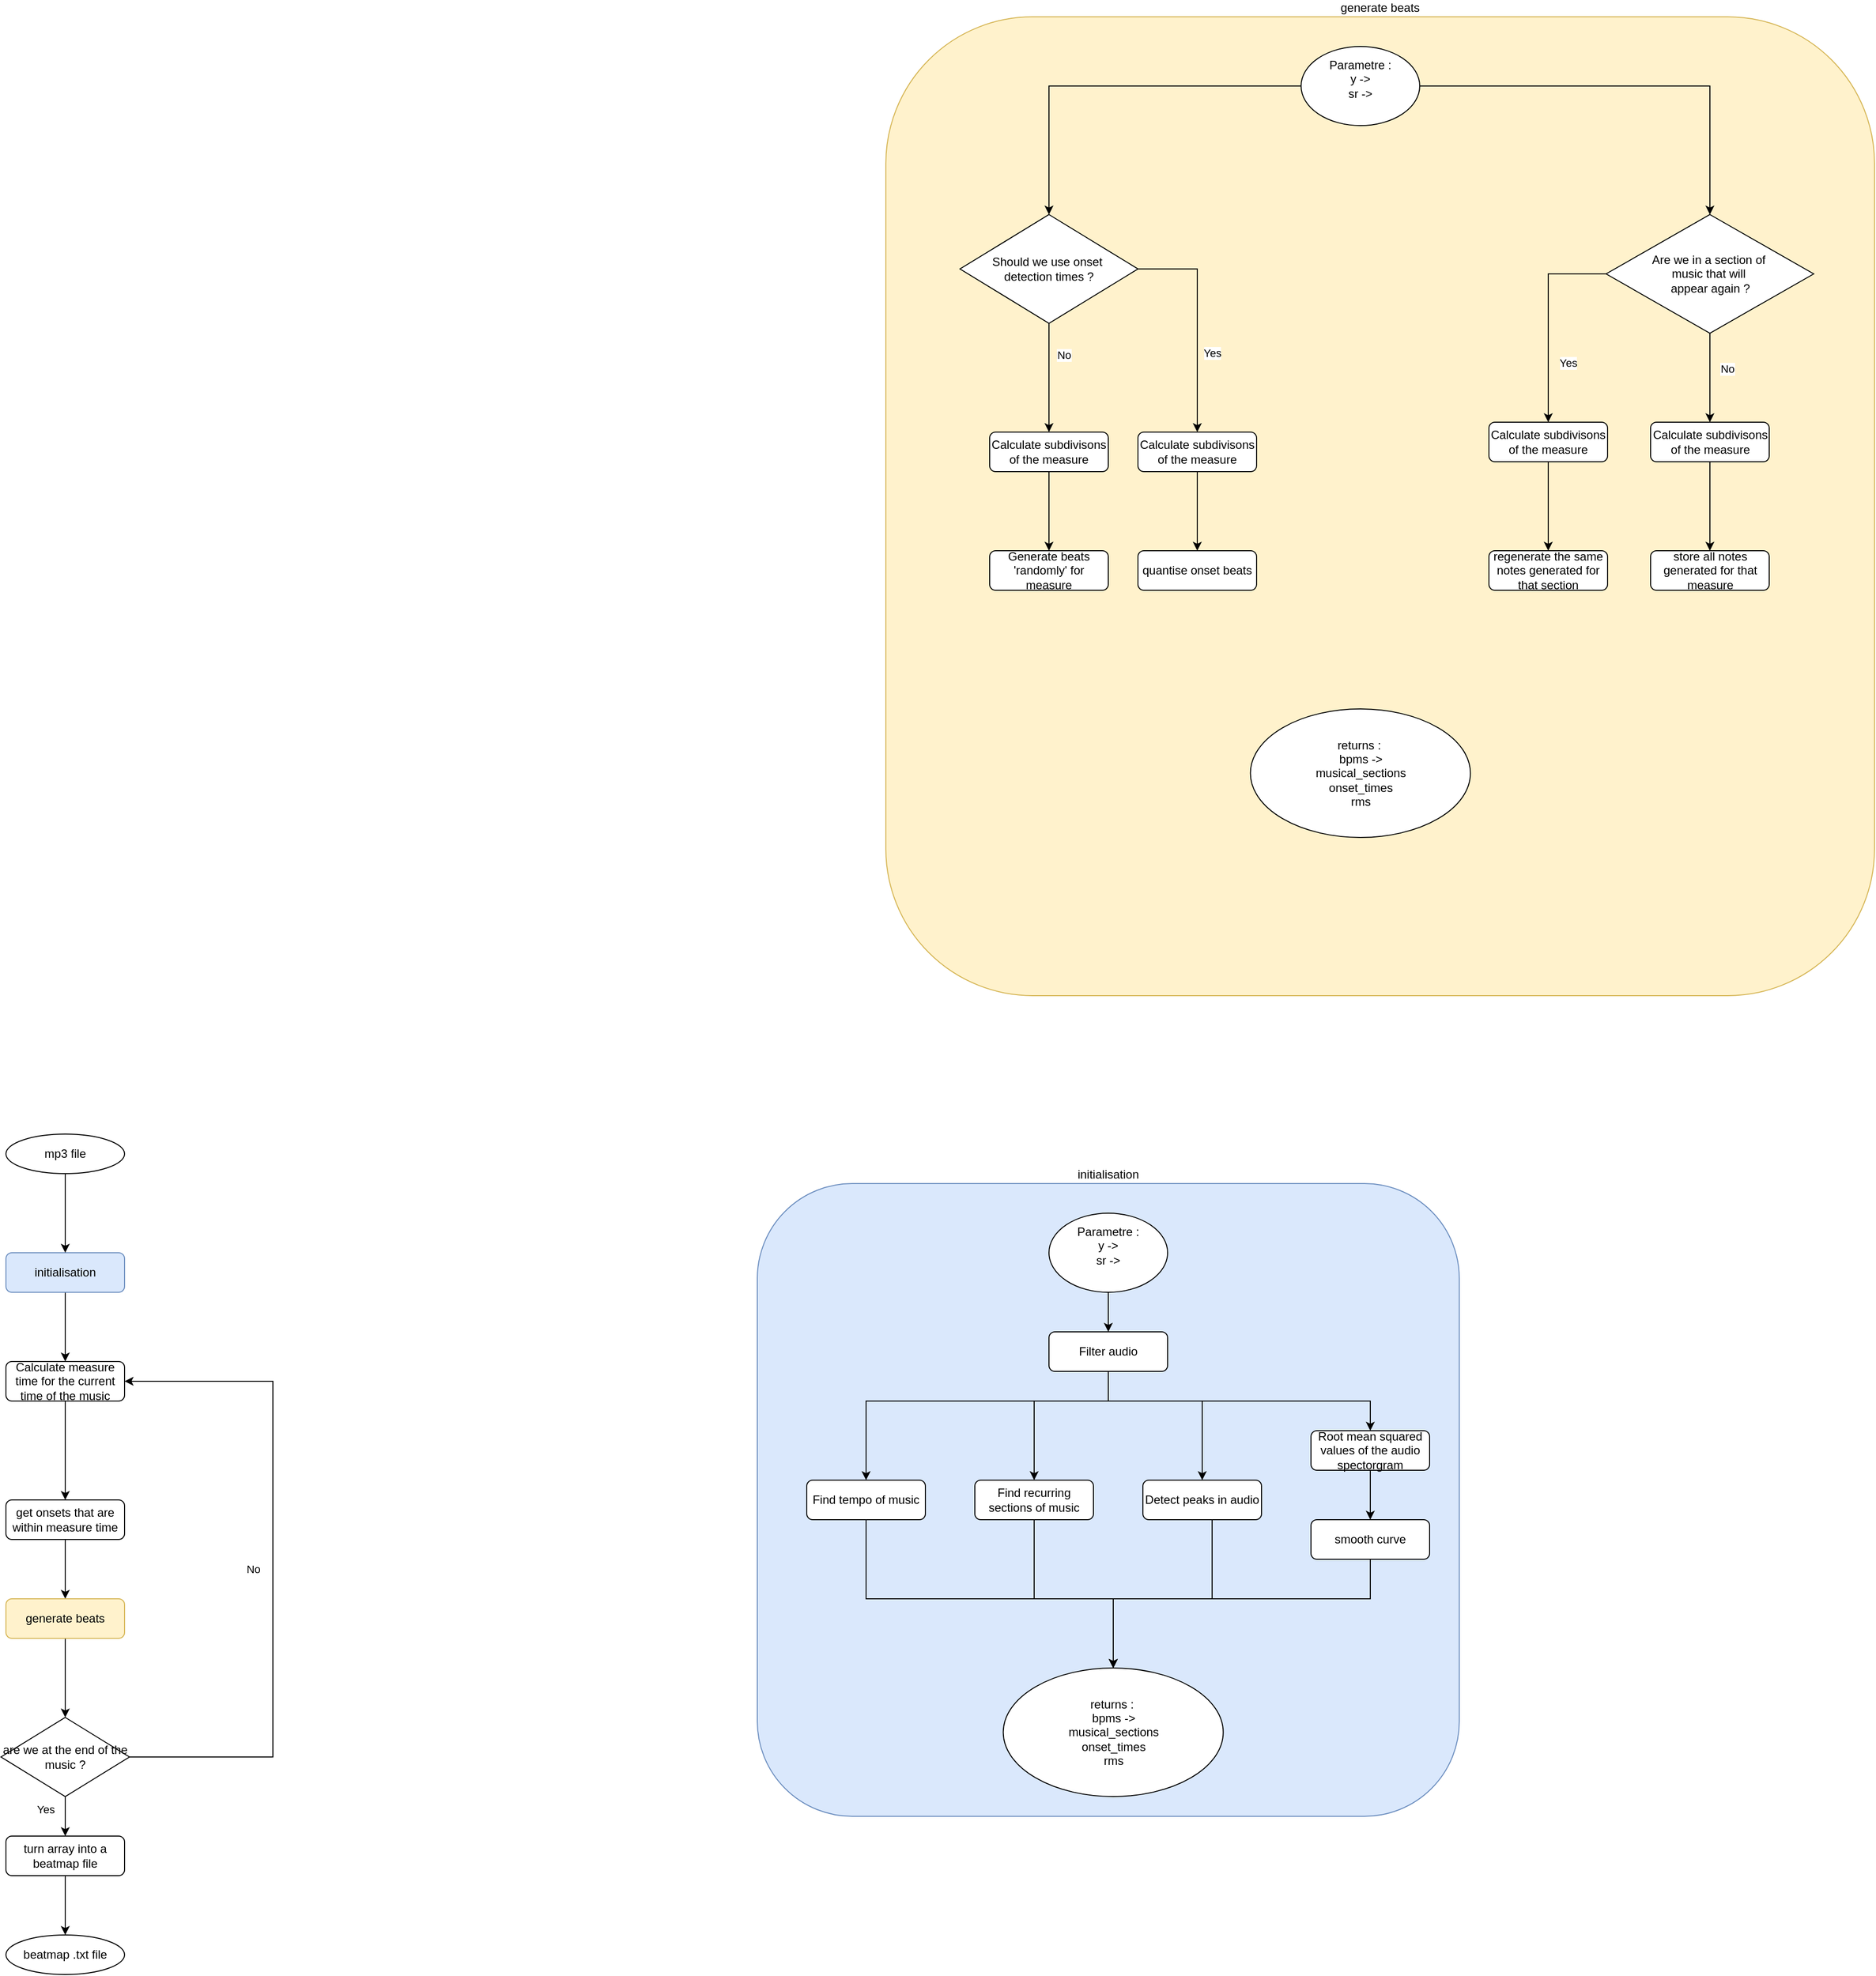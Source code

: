 <mxfile version="24.4.13" type="github">
  <diagram id="C5RBs43oDa-KdzZeNtuy" name="Page-1">
    <mxGraphModel dx="2607" dy="6094" grid="1" gridSize="10" guides="1" tooltips="1" connect="1" arrows="1" fold="1" page="1" pageScale="1" pageWidth="827" pageHeight="1169" math="0" shadow="0">
      <root>
        <mxCell id="WIyWlLk6GJQsqaUBKTNV-0" />
        <mxCell id="WIyWlLk6GJQsqaUBKTNV-1" parent="WIyWlLk6GJQsqaUBKTNV-0" />
        <mxCell id="-Nyvp81KzP3HBZppvLe6-5" value="initialisation" style="rounded=1;whiteSpace=wrap;html=1;fontSize=12;glass=0;strokeWidth=1;shadow=0;align=center;labelPosition=center;verticalLabelPosition=top;verticalAlign=bottom;fillColor=#dae8fc;strokeColor=#6c8ebf;" vertex="1" parent="WIyWlLk6GJQsqaUBKTNV-1">
          <mxGeometry x="900" y="-3420" width="710" height="640" as="geometry" />
        </mxCell>
        <mxCell id="-Nyvp81KzP3HBZppvLe6-75" style="edgeStyle=orthogonalEdgeStyle;rounded=0;orthogonalLoop=1;jettySize=auto;html=1;" edge="1" parent="WIyWlLk6GJQsqaUBKTNV-1" source="-Nyvp81KzP3HBZppvLe6-0" target="-Nyvp81KzP3HBZppvLe6-74">
          <mxGeometry relative="1" as="geometry" />
        </mxCell>
        <mxCell id="-Nyvp81KzP3HBZppvLe6-0" value="initialisation" style="rounded=1;whiteSpace=wrap;html=1;fontSize=12;glass=0;strokeWidth=1;shadow=0;fillColor=#dae8fc;strokeColor=#6c8ebf;" vertex="1" parent="WIyWlLk6GJQsqaUBKTNV-1">
          <mxGeometry x="140" y="-3350" width="120" height="40" as="geometry" />
        </mxCell>
        <mxCell id="-Nyvp81KzP3HBZppvLe6-63" style="edgeStyle=orthogonalEdgeStyle;rounded=0;orthogonalLoop=1;jettySize=auto;html=1;entryX=0.5;entryY=0;entryDx=0;entryDy=0;" edge="1" parent="WIyWlLk6GJQsqaUBKTNV-1" source="-Nyvp81KzP3HBZppvLe6-1" target="-Nyvp81KzP3HBZppvLe6-4">
          <mxGeometry relative="1" as="geometry">
            <Array as="points">
              <mxPoint x="1255" y="-3200" />
              <mxPoint x="1010" y="-3200" />
            </Array>
          </mxGeometry>
        </mxCell>
        <mxCell id="-Nyvp81KzP3HBZppvLe6-65" style="edgeStyle=orthogonalEdgeStyle;rounded=0;orthogonalLoop=1;jettySize=auto;html=1;entryX=0.5;entryY=0;entryDx=0;entryDy=0;" edge="1" parent="WIyWlLk6GJQsqaUBKTNV-1" source="-Nyvp81KzP3HBZppvLe6-1" target="-Nyvp81KzP3HBZppvLe6-53">
          <mxGeometry relative="1" as="geometry">
            <Array as="points">
              <mxPoint x="1255" y="-3200" />
              <mxPoint x="1180" y="-3200" />
            </Array>
          </mxGeometry>
        </mxCell>
        <mxCell id="-Nyvp81KzP3HBZppvLe6-1" value="Filter audio" style="rounded=1;whiteSpace=wrap;html=1;fontSize=12;glass=0;strokeWidth=1;shadow=0;" vertex="1" parent="WIyWlLk6GJQsqaUBKTNV-1">
          <mxGeometry x="1195" y="-3270" width="120" height="40" as="geometry" />
        </mxCell>
        <mxCell id="-Nyvp81KzP3HBZppvLe6-3" style="edgeStyle=orthogonalEdgeStyle;rounded=0;orthogonalLoop=1;jettySize=auto;html=1;entryX=0.5;entryY=0;entryDx=0;entryDy=0;" edge="1" parent="WIyWlLk6GJQsqaUBKTNV-1" source="-Nyvp81KzP3HBZppvLe6-2" target="-Nyvp81KzP3HBZppvLe6-0">
          <mxGeometry relative="1" as="geometry" />
        </mxCell>
        <mxCell id="-Nyvp81KzP3HBZppvLe6-2" value="mp3 file" style="ellipse;whiteSpace=wrap;html=1;" vertex="1" parent="WIyWlLk6GJQsqaUBKTNV-1">
          <mxGeometry x="140" y="-3470" width="120" height="40" as="geometry" />
        </mxCell>
        <mxCell id="-Nyvp81KzP3HBZppvLe6-72" style="edgeStyle=orthogonalEdgeStyle;rounded=0;orthogonalLoop=1;jettySize=auto;html=1;" edge="1" parent="WIyWlLk6GJQsqaUBKTNV-1" source="-Nyvp81KzP3HBZppvLe6-4" target="-Nyvp81KzP3HBZppvLe6-60">
          <mxGeometry relative="1" as="geometry">
            <Array as="points">
              <mxPoint x="1010" y="-3000" />
              <mxPoint x="1260" y="-3000" />
            </Array>
          </mxGeometry>
        </mxCell>
        <mxCell id="-Nyvp81KzP3HBZppvLe6-4" value="Find tempo of music" style="rounded=1;whiteSpace=wrap;html=1;fontSize=12;glass=0;strokeWidth=1;shadow=0;" vertex="1" parent="WIyWlLk6GJQsqaUBKTNV-1">
          <mxGeometry x="950" y="-3120" width="120" height="40" as="geometry" />
        </mxCell>
        <mxCell id="-Nyvp81KzP3HBZppvLe6-71" style="edgeStyle=orthogonalEdgeStyle;rounded=0;orthogonalLoop=1;jettySize=auto;html=1;" edge="1" parent="WIyWlLk6GJQsqaUBKTNV-1" source="-Nyvp81KzP3HBZppvLe6-53" target="-Nyvp81KzP3HBZppvLe6-60">
          <mxGeometry relative="1" as="geometry">
            <Array as="points">
              <mxPoint x="1180" y="-3000" />
              <mxPoint x="1260" y="-3000" />
            </Array>
          </mxGeometry>
        </mxCell>
        <mxCell id="-Nyvp81KzP3HBZppvLe6-53" value="Find recurring sections of music" style="rounded=1;whiteSpace=wrap;html=1;fontSize=12;glass=0;strokeWidth=1;shadow=0;" vertex="1" parent="WIyWlLk6GJQsqaUBKTNV-1">
          <mxGeometry x="1120" y="-3120" width="120" height="40" as="geometry" />
        </mxCell>
        <mxCell id="-Nyvp81KzP3HBZppvLe6-66" style="edgeStyle=orthogonalEdgeStyle;rounded=0;orthogonalLoop=1;jettySize=auto;html=1;exitX=0.5;exitY=1;exitDx=0;exitDy=0;" edge="1" parent="WIyWlLk6GJQsqaUBKTNV-1" source="-Nyvp81KzP3HBZppvLe6-1" target="-Nyvp81KzP3HBZppvLe6-54">
          <mxGeometry relative="1" as="geometry">
            <Array as="points">
              <mxPoint x="1255" y="-3200" />
              <mxPoint x="1350" y="-3200" />
            </Array>
          </mxGeometry>
        </mxCell>
        <mxCell id="-Nyvp81KzP3HBZppvLe6-70" style="edgeStyle=orthogonalEdgeStyle;rounded=0;orthogonalLoop=1;jettySize=auto;html=1;entryX=0.5;entryY=0;entryDx=0;entryDy=0;" edge="1" parent="WIyWlLk6GJQsqaUBKTNV-1" source="-Nyvp81KzP3HBZppvLe6-54" target="-Nyvp81KzP3HBZppvLe6-60">
          <mxGeometry relative="1" as="geometry">
            <Array as="points">
              <mxPoint x="1360" y="-3000" />
              <mxPoint x="1260" y="-3000" />
            </Array>
          </mxGeometry>
        </mxCell>
        <mxCell id="-Nyvp81KzP3HBZppvLe6-54" value="Detect peaks in audio" style="rounded=1;whiteSpace=wrap;html=1;fontSize=12;glass=0;strokeWidth=1;shadow=0;" vertex="1" parent="WIyWlLk6GJQsqaUBKTNV-1">
          <mxGeometry x="1290" y="-3120" width="120" height="40" as="geometry" />
        </mxCell>
        <mxCell id="-Nyvp81KzP3HBZppvLe6-62" style="edgeStyle=orthogonalEdgeStyle;rounded=0;orthogonalLoop=1;jettySize=auto;html=1;" edge="1" parent="WIyWlLk6GJQsqaUBKTNV-1" source="-Nyvp81KzP3HBZppvLe6-57" target="-Nyvp81KzP3HBZppvLe6-1">
          <mxGeometry relative="1" as="geometry" />
        </mxCell>
        <mxCell id="-Nyvp81KzP3HBZppvLe6-57" value="Parametre :&lt;br&gt;y -&amp;gt;&lt;div&gt;sr -&amp;gt;&lt;br&gt;&lt;div&gt;&lt;div&gt;&lt;br&gt;&lt;/div&gt;&lt;/div&gt;&lt;/div&gt;" style="ellipse;whiteSpace=wrap;html=1;" vertex="1" parent="WIyWlLk6GJQsqaUBKTNV-1">
          <mxGeometry x="1195" y="-3390" width="120" height="80" as="geometry" />
        </mxCell>
        <mxCell id="-Nyvp81KzP3HBZppvLe6-67" style="edgeStyle=orthogonalEdgeStyle;rounded=0;orthogonalLoop=1;jettySize=auto;html=1;exitX=0.5;exitY=1;exitDx=0;exitDy=0;" edge="1" parent="WIyWlLk6GJQsqaUBKTNV-1" source="-Nyvp81KzP3HBZppvLe6-1" target="-Nyvp81KzP3HBZppvLe6-58">
          <mxGeometry relative="1" as="geometry">
            <Array as="points">
              <mxPoint x="1255" y="-3200" />
              <mxPoint x="1520" y="-3200" />
            </Array>
          </mxGeometry>
        </mxCell>
        <mxCell id="-Nyvp81KzP3HBZppvLe6-68" style="edgeStyle=orthogonalEdgeStyle;rounded=0;orthogonalLoop=1;jettySize=auto;html=1;" edge="1" parent="WIyWlLk6GJQsqaUBKTNV-1" source="-Nyvp81KzP3HBZppvLe6-58" target="-Nyvp81KzP3HBZppvLe6-59">
          <mxGeometry relative="1" as="geometry" />
        </mxCell>
        <mxCell id="-Nyvp81KzP3HBZppvLe6-58" value="Root mean squared values of the audio spectorgram" style="rounded=1;whiteSpace=wrap;html=1;fontSize=12;glass=0;strokeWidth=1;shadow=0;" vertex="1" parent="WIyWlLk6GJQsqaUBKTNV-1">
          <mxGeometry x="1460" y="-3170" width="120" height="40" as="geometry" />
        </mxCell>
        <mxCell id="-Nyvp81KzP3HBZppvLe6-69" style="edgeStyle=orthogonalEdgeStyle;rounded=0;orthogonalLoop=1;jettySize=auto;html=1;entryX=0.5;entryY=0;entryDx=0;entryDy=0;" edge="1" parent="WIyWlLk6GJQsqaUBKTNV-1" source="-Nyvp81KzP3HBZppvLe6-59" target="-Nyvp81KzP3HBZppvLe6-60">
          <mxGeometry relative="1" as="geometry">
            <Array as="points">
              <mxPoint x="1520" y="-3000" />
              <mxPoint x="1260" y="-3000" />
            </Array>
          </mxGeometry>
        </mxCell>
        <mxCell id="-Nyvp81KzP3HBZppvLe6-59" value="smooth curve" style="rounded=1;whiteSpace=wrap;html=1;fontSize=12;glass=0;strokeWidth=1;shadow=0;" vertex="1" parent="WIyWlLk6GJQsqaUBKTNV-1">
          <mxGeometry x="1460" y="-3080" width="120" height="40" as="geometry" />
        </mxCell>
        <mxCell id="-Nyvp81KzP3HBZppvLe6-60" value="returns :&amp;nbsp;&lt;div&gt;bpms -&amp;gt;&lt;br&gt;musical_sections&lt;br&gt;onset_times&lt;br&gt;rms&lt;/div&gt;" style="ellipse;whiteSpace=wrap;html=1;" vertex="1" parent="WIyWlLk6GJQsqaUBKTNV-1">
          <mxGeometry x="1148.75" y="-2930" width="222.5" height="130" as="geometry" />
        </mxCell>
        <mxCell id="-Nyvp81KzP3HBZppvLe6-64" style="edgeStyle=orthogonalEdgeStyle;rounded=0;orthogonalLoop=1;jettySize=auto;html=1;exitX=0.5;exitY=1;exitDx=0;exitDy=0;" edge="1" parent="WIyWlLk6GJQsqaUBKTNV-1" source="-Nyvp81KzP3HBZppvLe6-1" target="-Nyvp81KzP3HBZppvLe6-1">
          <mxGeometry relative="1" as="geometry" />
        </mxCell>
        <mxCell id="-Nyvp81KzP3HBZppvLe6-144" style="edgeStyle=orthogonalEdgeStyle;rounded=0;orthogonalLoop=1;jettySize=auto;html=1;entryX=0.5;entryY=0;entryDx=0;entryDy=0;" edge="1" parent="WIyWlLk6GJQsqaUBKTNV-1" source="-Nyvp81KzP3HBZppvLe6-74" target="-Nyvp81KzP3HBZppvLe6-76">
          <mxGeometry relative="1" as="geometry" />
        </mxCell>
        <mxCell id="-Nyvp81KzP3HBZppvLe6-74" value="Calculate measure time for the current time of the music" style="rounded=1;whiteSpace=wrap;html=1;fontSize=12;glass=0;strokeWidth=1;shadow=0;" vertex="1" parent="WIyWlLk6GJQsqaUBKTNV-1">
          <mxGeometry x="140" y="-3240" width="120" height="40" as="geometry" />
        </mxCell>
        <mxCell id="-Nyvp81KzP3HBZppvLe6-145" style="edgeStyle=orthogonalEdgeStyle;rounded=0;orthogonalLoop=1;jettySize=auto;html=1;" edge="1" parent="WIyWlLk6GJQsqaUBKTNV-1" source="-Nyvp81KzP3HBZppvLe6-76" target="-Nyvp81KzP3HBZppvLe6-77">
          <mxGeometry relative="1" as="geometry" />
        </mxCell>
        <mxCell id="-Nyvp81KzP3HBZppvLe6-76" value="get onsets that are within measure time" style="rounded=1;whiteSpace=wrap;html=1;fontSize=12;glass=0;strokeWidth=1;shadow=0;" vertex="1" parent="WIyWlLk6GJQsqaUBKTNV-1">
          <mxGeometry x="140" y="-3100" width="120" height="40" as="geometry" />
        </mxCell>
        <mxCell id="-Nyvp81KzP3HBZppvLe6-149" style="edgeStyle=orthogonalEdgeStyle;rounded=0;orthogonalLoop=1;jettySize=auto;html=1;entryX=0.5;entryY=0;entryDx=0;entryDy=0;" edge="1" parent="WIyWlLk6GJQsqaUBKTNV-1" source="-Nyvp81KzP3HBZppvLe6-77" target="-Nyvp81KzP3HBZppvLe6-147">
          <mxGeometry relative="1" as="geometry" />
        </mxCell>
        <mxCell id="-Nyvp81KzP3HBZppvLe6-77" value="generate beats" style="rounded=1;whiteSpace=wrap;html=1;fontSize=12;glass=0;strokeWidth=1;shadow=0;fillColor=#fff2cc;strokeColor=#d6b656;" vertex="1" parent="WIyWlLk6GJQsqaUBKTNV-1">
          <mxGeometry x="140" y="-3000" width="120" height="40" as="geometry" />
        </mxCell>
        <mxCell id="-Nyvp81KzP3HBZppvLe6-97" value="generate beats" style="rounded=1;whiteSpace=wrap;html=1;fontSize=12;glass=0;strokeWidth=1;shadow=0;align=center;labelPosition=center;verticalLabelPosition=top;verticalAlign=bottom;fillColor=#fff2cc;strokeColor=#d6b656;" vertex="1" parent="WIyWlLk6GJQsqaUBKTNV-1">
          <mxGeometry x="1030" y="-4600" width="1000" height="990" as="geometry" />
        </mxCell>
        <mxCell id="-Nyvp81KzP3HBZppvLe6-100" value="Generate beats &#39;randomly&#39; for measure" style="rounded=1;whiteSpace=wrap;html=1;fontSize=12;glass=0;strokeWidth=1;shadow=0;" vertex="1" parent="WIyWlLk6GJQsqaUBKTNV-1">
          <mxGeometry x="1135" y="-4060" width="120" height="40" as="geometry" />
        </mxCell>
        <mxCell id="-Nyvp81KzP3HBZppvLe6-133" style="edgeStyle=orthogonalEdgeStyle;rounded=0;orthogonalLoop=1;jettySize=auto;html=1;entryX=0.5;entryY=0;entryDx=0;entryDy=0;" edge="1" parent="WIyWlLk6GJQsqaUBKTNV-1" source="-Nyvp81KzP3HBZppvLe6-109" target="-Nyvp81KzP3HBZppvLe6-121">
          <mxGeometry relative="1" as="geometry" />
        </mxCell>
        <mxCell id="-Nyvp81KzP3HBZppvLe6-134" style="edgeStyle=orthogonalEdgeStyle;rounded=0;orthogonalLoop=1;jettySize=auto;html=1;" edge="1" parent="WIyWlLk6GJQsqaUBKTNV-1" source="-Nyvp81KzP3HBZppvLe6-109" target="-Nyvp81KzP3HBZppvLe6-117">
          <mxGeometry relative="1" as="geometry" />
        </mxCell>
        <mxCell id="-Nyvp81KzP3HBZppvLe6-109" value="Parametre :&lt;br&gt;y -&amp;gt;&lt;div&gt;sr -&amp;gt;&lt;br&gt;&lt;div&gt;&lt;div&gt;&lt;br&gt;&lt;/div&gt;&lt;/div&gt;&lt;/div&gt;" style="ellipse;whiteSpace=wrap;html=1;" vertex="1" parent="WIyWlLk6GJQsqaUBKTNV-1">
          <mxGeometry x="1450" y="-4570" width="120" height="80" as="geometry" />
        </mxCell>
        <mxCell id="-Nyvp81KzP3HBZppvLe6-115" value="returns :&amp;nbsp;&lt;div&gt;bpms -&amp;gt;&lt;br&gt;musical_sections&lt;br&gt;onset_times&lt;br&gt;rms&lt;/div&gt;" style="ellipse;whiteSpace=wrap;html=1;" vertex="1" parent="WIyWlLk6GJQsqaUBKTNV-1">
          <mxGeometry x="1398.75" y="-3900" width="222.5" height="130" as="geometry" />
        </mxCell>
        <mxCell id="-Nyvp81KzP3HBZppvLe6-116" style="edgeStyle=orthogonalEdgeStyle;rounded=0;orthogonalLoop=1;jettySize=auto;html=1;exitX=0.5;exitY=1;exitDx=0;exitDy=0;" edge="1" parent="WIyWlLk6GJQsqaUBKTNV-1" source="-Nyvp81KzP3HBZppvLe6-100" target="-Nyvp81KzP3HBZppvLe6-100">
          <mxGeometry relative="1" as="geometry" />
        </mxCell>
        <mxCell id="-Nyvp81KzP3HBZppvLe6-171" style="edgeStyle=orthogonalEdgeStyle;rounded=0;orthogonalLoop=1;jettySize=auto;html=1;" edge="1" parent="WIyWlLk6GJQsqaUBKTNV-1" source="-Nyvp81KzP3HBZppvLe6-117" target="-Nyvp81KzP3HBZppvLe6-123">
          <mxGeometry relative="1" as="geometry" />
        </mxCell>
        <mxCell id="-Nyvp81KzP3HBZppvLe6-173" style="edgeStyle=orthogonalEdgeStyle;rounded=0;orthogonalLoop=1;jettySize=auto;html=1;entryX=0.5;entryY=0;entryDx=0;entryDy=0;" edge="1" parent="WIyWlLk6GJQsqaUBKTNV-1" source="-Nyvp81KzP3HBZppvLe6-117" target="-Nyvp81KzP3HBZppvLe6-164">
          <mxGeometry relative="1" as="geometry">
            <Array as="points">
              <mxPoint x="1345" y="-4345" />
            </Array>
          </mxGeometry>
        </mxCell>
        <mxCell id="-Nyvp81KzP3HBZppvLe6-175" value="No" style="edgeLabel;html=1;align=center;verticalAlign=middle;resizable=0;points=[];" vertex="1" connectable="0" parent="-Nyvp81KzP3HBZppvLe6-173">
          <mxGeometry x="0.302" y="3" relative="1" as="geometry">
            <mxPoint x="-138" as="offset" />
          </mxGeometry>
        </mxCell>
        <mxCell id="-Nyvp81KzP3HBZppvLe6-176" value="Yes" style="edgeLabel;html=1;align=center;verticalAlign=middle;resizable=0;points=[];" vertex="1" connectable="0" parent="-Nyvp81KzP3HBZppvLe6-173">
          <mxGeometry x="0.139" y="1" relative="1" as="geometry">
            <mxPoint x="14" y="17" as="offset" />
          </mxGeometry>
        </mxCell>
        <mxCell id="-Nyvp81KzP3HBZppvLe6-117" value="Should we use onset&amp;nbsp;&lt;div&gt;detection times ?&lt;/div&gt;" style="rhombus;whiteSpace=wrap;html=1;" vertex="1" parent="WIyWlLk6GJQsqaUBKTNV-1">
          <mxGeometry x="1105" y="-4400" width="180" height="110" as="geometry" />
        </mxCell>
        <mxCell id="-Nyvp81KzP3HBZppvLe6-120" value="quantise onset beats" style="rounded=1;whiteSpace=wrap;html=1;fontSize=12;glass=0;strokeWidth=1;shadow=0;" vertex="1" parent="WIyWlLk6GJQsqaUBKTNV-1">
          <mxGeometry x="1285" y="-4060" width="120" height="40" as="geometry" />
        </mxCell>
        <mxCell id="-Nyvp81KzP3HBZppvLe6-162" style="edgeStyle=orthogonalEdgeStyle;rounded=0;orthogonalLoop=1;jettySize=auto;html=1;entryX=0.5;entryY=0;entryDx=0;entryDy=0;" edge="1" parent="WIyWlLk6GJQsqaUBKTNV-1" source="-Nyvp81KzP3HBZppvLe6-165" target="-Nyvp81KzP3HBZppvLe6-125">
          <mxGeometry relative="1" as="geometry">
            <Array as="points">
              <mxPoint x="1700" y="-4060" />
            </Array>
          </mxGeometry>
        </mxCell>
        <mxCell id="-Nyvp81KzP3HBZppvLe6-169" style="edgeStyle=orthogonalEdgeStyle;rounded=0;orthogonalLoop=1;jettySize=auto;html=1;entryX=0.5;entryY=0;entryDx=0;entryDy=0;" edge="1" parent="WIyWlLk6GJQsqaUBKTNV-1" source="-Nyvp81KzP3HBZppvLe6-121" target="-Nyvp81KzP3HBZppvLe6-167">
          <mxGeometry relative="1" as="geometry" />
        </mxCell>
        <mxCell id="-Nyvp81KzP3HBZppvLe6-178" value="No" style="edgeLabel;html=1;align=center;verticalAlign=middle;resizable=0;points=[];" vertex="1" connectable="0" parent="-Nyvp81KzP3HBZppvLe6-169">
          <mxGeometry x="-0.207" y="2" relative="1" as="geometry">
            <mxPoint x="15" as="offset" />
          </mxGeometry>
        </mxCell>
        <mxCell id="-Nyvp81KzP3HBZppvLe6-121" value="Are we in a section of&amp;nbsp;&lt;div&gt;music that&amp;nbsp;&lt;span style=&quot;background-color: initial;&quot;&gt;will&amp;nbsp;&lt;/span&gt;&lt;/div&gt;&lt;div&gt;&lt;span style=&quot;background-color: initial;&quot;&gt;appear again ?&lt;/span&gt;&lt;/div&gt;" style="rhombus;whiteSpace=wrap;html=1;" vertex="1" parent="WIyWlLk6GJQsqaUBKTNV-1">
          <mxGeometry x="1758.5" y="-4400" width="210" height="120" as="geometry" />
        </mxCell>
        <mxCell id="-Nyvp81KzP3HBZppvLe6-172" style="edgeStyle=orthogonalEdgeStyle;rounded=0;orthogonalLoop=1;jettySize=auto;html=1;" edge="1" parent="WIyWlLk6GJQsqaUBKTNV-1" source="-Nyvp81KzP3HBZppvLe6-123" target="-Nyvp81KzP3HBZppvLe6-100">
          <mxGeometry relative="1" as="geometry" />
        </mxCell>
        <mxCell id="-Nyvp81KzP3HBZppvLe6-123" value="Calculate subdivisons of the measure" style="rounded=1;whiteSpace=wrap;html=1;fontSize=12;glass=0;strokeWidth=1;shadow=0;" vertex="1" parent="WIyWlLk6GJQsqaUBKTNV-1">
          <mxGeometry x="1135" y="-4180" width="120" height="40" as="geometry" />
        </mxCell>
        <mxCell id="-Nyvp81KzP3HBZppvLe6-125" value="regenerate the same notes generated for that section" style="rounded=1;whiteSpace=wrap;html=1;fontSize=12;glass=0;strokeWidth=1;shadow=0;" vertex="1" parent="WIyWlLk6GJQsqaUBKTNV-1">
          <mxGeometry x="1640" y="-4060" width="120" height="40" as="geometry" />
        </mxCell>
        <mxCell id="-Nyvp81KzP3HBZppvLe6-126" value="store all notes generated for that measure" style="rounded=1;whiteSpace=wrap;html=1;fontSize=12;glass=0;strokeWidth=1;shadow=0;" vertex="1" parent="WIyWlLk6GJQsqaUBKTNV-1">
          <mxGeometry x="1803.5" y="-4060" width="120" height="40" as="geometry" />
        </mxCell>
        <mxCell id="-Nyvp81KzP3HBZppvLe6-150" style="edgeStyle=orthogonalEdgeStyle;rounded=0;orthogonalLoop=1;jettySize=auto;html=1;entryX=1;entryY=0.5;entryDx=0;entryDy=0;" edge="1" parent="WIyWlLk6GJQsqaUBKTNV-1" source="-Nyvp81KzP3HBZppvLe6-147" target="-Nyvp81KzP3HBZppvLe6-74">
          <mxGeometry relative="1" as="geometry">
            <mxPoint x="390" y="-3250" as="targetPoint" />
            <Array as="points">
              <mxPoint x="410" y="-2840" />
              <mxPoint x="410" y="-3220" />
            </Array>
          </mxGeometry>
        </mxCell>
        <mxCell id="-Nyvp81KzP3HBZppvLe6-160" value="No" style="edgeLabel;html=1;align=center;verticalAlign=middle;resizable=0;points=[];" vertex="1" connectable="0" parent="-Nyvp81KzP3HBZppvLe6-150">
          <mxGeometry x="-0.804" y="3" relative="1" as="geometry">
            <mxPoint x="59" y="-187" as="offset" />
          </mxGeometry>
        </mxCell>
        <mxCell id="-Nyvp81KzP3HBZppvLe6-152" style="edgeStyle=orthogonalEdgeStyle;rounded=0;orthogonalLoop=1;jettySize=auto;html=1;entryX=0.5;entryY=0;entryDx=0;entryDy=0;" edge="1" parent="WIyWlLk6GJQsqaUBKTNV-1" source="-Nyvp81KzP3HBZppvLe6-147" target="-Nyvp81KzP3HBZppvLe6-157">
          <mxGeometry relative="1" as="geometry">
            <mxPoint x="240" y="-2770" as="targetPoint" />
          </mxGeometry>
        </mxCell>
        <mxCell id="-Nyvp81KzP3HBZppvLe6-161" value="Yes" style="edgeLabel;html=1;align=center;verticalAlign=middle;resizable=0;points=[];" vertex="1" connectable="0" parent="-Nyvp81KzP3HBZppvLe6-152">
          <mxGeometry x="-0.342" y="2" relative="1" as="geometry">
            <mxPoint x="-22" as="offset" />
          </mxGeometry>
        </mxCell>
        <mxCell id="-Nyvp81KzP3HBZppvLe6-147" value="are we at the end of the music ?" style="rhombus;whiteSpace=wrap;html=1;" vertex="1" parent="WIyWlLk6GJQsqaUBKTNV-1">
          <mxGeometry x="135" y="-2880" width="130" height="80" as="geometry" />
        </mxCell>
        <mxCell id="-Nyvp81KzP3HBZppvLe6-159" style="edgeStyle=orthogonalEdgeStyle;rounded=0;orthogonalLoop=1;jettySize=auto;html=1;entryX=0.5;entryY=0;entryDx=0;entryDy=0;" edge="1" parent="WIyWlLk6GJQsqaUBKTNV-1" source="-Nyvp81KzP3HBZppvLe6-157" target="-Nyvp81KzP3HBZppvLe6-158">
          <mxGeometry relative="1" as="geometry" />
        </mxCell>
        <mxCell id="-Nyvp81KzP3HBZppvLe6-157" value="turn array into a beatmap file" style="rounded=1;whiteSpace=wrap;html=1;fontSize=12;glass=0;strokeWidth=1;shadow=0;" vertex="1" parent="WIyWlLk6GJQsqaUBKTNV-1">
          <mxGeometry x="140" y="-2760" width="120" height="40" as="geometry" />
        </mxCell>
        <mxCell id="-Nyvp81KzP3HBZppvLe6-158" value="beatmap .txt file" style="ellipse;whiteSpace=wrap;html=1;" vertex="1" parent="WIyWlLk6GJQsqaUBKTNV-1">
          <mxGeometry x="140" y="-2660" width="120" height="40" as="geometry" />
        </mxCell>
        <mxCell id="-Nyvp81KzP3HBZppvLe6-174" style="edgeStyle=orthogonalEdgeStyle;rounded=0;orthogonalLoop=1;jettySize=auto;html=1;" edge="1" parent="WIyWlLk6GJQsqaUBKTNV-1" source="-Nyvp81KzP3HBZppvLe6-164" target="-Nyvp81KzP3HBZppvLe6-120">
          <mxGeometry relative="1" as="geometry" />
        </mxCell>
        <mxCell id="-Nyvp81KzP3HBZppvLe6-164" value="Calculate subdivisons of the measure" style="rounded=1;whiteSpace=wrap;html=1;fontSize=12;glass=0;strokeWidth=1;shadow=0;" vertex="1" parent="WIyWlLk6GJQsqaUBKTNV-1">
          <mxGeometry x="1285" y="-4180" width="120" height="40" as="geometry" />
        </mxCell>
        <mxCell id="-Nyvp81KzP3HBZppvLe6-166" value="" style="edgeStyle=orthogonalEdgeStyle;rounded=0;orthogonalLoop=1;jettySize=auto;html=1;entryX=0.5;entryY=0;entryDx=0;entryDy=0;" edge="1" parent="WIyWlLk6GJQsqaUBKTNV-1" source="-Nyvp81KzP3HBZppvLe6-121" target="-Nyvp81KzP3HBZppvLe6-165">
          <mxGeometry relative="1" as="geometry">
            <mxPoint x="1759" y="-4340" as="sourcePoint" />
            <mxPoint x="1700" y="-4060" as="targetPoint" />
            <Array as="points">
              <mxPoint x="1700" y="-4340" />
            </Array>
          </mxGeometry>
        </mxCell>
        <mxCell id="-Nyvp81KzP3HBZppvLe6-177" value="Yes" style="edgeLabel;html=1;align=center;verticalAlign=middle;resizable=0;points=[];" vertex="1" connectable="0" parent="-Nyvp81KzP3HBZppvLe6-166">
          <mxGeometry x="-0.145" y="3" relative="1" as="geometry">
            <mxPoint x="17" y="59" as="offset" />
          </mxGeometry>
        </mxCell>
        <mxCell id="-Nyvp81KzP3HBZppvLe6-165" value="Calculate subdivisons of the measure" style="rounded=1;whiteSpace=wrap;html=1;fontSize=12;glass=0;strokeWidth=1;shadow=0;" vertex="1" parent="WIyWlLk6GJQsqaUBKTNV-1">
          <mxGeometry x="1640" y="-4190" width="120" height="40" as="geometry" />
        </mxCell>
        <mxCell id="-Nyvp81KzP3HBZppvLe6-170" style="edgeStyle=orthogonalEdgeStyle;rounded=0;orthogonalLoop=1;jettySize=auto;html=1;entryX=0.5;entryY=0;entryDx=0;entryDy=0;" edge="1" parent="WIyWlLk6GJQsqaUBKTNV-1" source="-Nyvp81KzP3HBZppvLe6-167" target="-Nyvp81KzP3HBZppvLe6-126">
          <mxGeometry relative="1" as="geometry" />
        </mxCell>
        <mxCell id="-Nyvp81KzP3HBZppvLe6-167" value="Calculate subdivisons of the measure" style="rounded=1;whiteSpace=wrap;html=1;fontSize=12;glass=0;strokeWidth=1;shadow=0;" vertex="1" parent="WIyWlLk6GJQsqaUBKTNV-1">
          <mxGeometry x="1803.5" y="-4190" width="120" height="40" as="geometry" />
        </mxCell>
      </root>
    </mxGraphModel>
  </diagram>
</mxfile>

